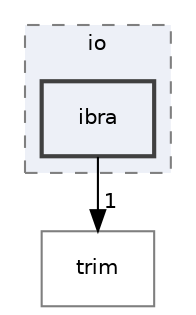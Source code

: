 digraph "ibra"
{
 // LATEX_PDF_SIZE
  edge [fontname="Helvetica",fontsize="10",labelfontname="Helvetica",labelfontsize="10"];
  node [fontname="Helvetica",fontsize="10",shape=record];
  compound=true
  subgraph clusterdir_c3ccff8517fbe337b2b8ad503c3a1590 {
    graph [ bgcolor="#edf0f7", pencolor="grey50", style="filled,dashed,", label="io", fontname="Helvetica", fontsize="10", URL="dir_c3ccff8517fbe337b2b8ad503c3a1590.html"]
  dir_440ded016e37adf92567ec9f8d67bf61 [shape=box, label="ibra", style="filled,bold,", fillcolor="#edf0f7", color="grey25", URL="dir_440ded016e37adf92567ec9f8d67bf61.html"];
  }
  dir_3a8a27db37838cd238997301ec88b300 [shape=box, label="trim", style="", fillcolor="#edf0f7", color="grey50", URL="dir_3a8a27db37838cd238997301ec88b300.html"];
  dir_440ded016e37adf92567ec9f8d67bf61->dir_3a8a27db37838cd238997301ec88b300 [headlabel="1", labeldistance=1.5 headhref="dir_000005_000011.html"];
}
